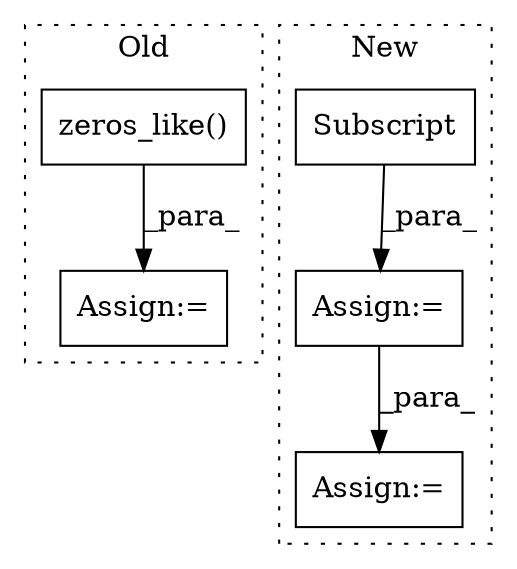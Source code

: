 digraph G {
subgraph cluster0 {
1 [label="zeros_like()" a="75" s="3446,3470" l="17,1" shape="box"];
2 [label="Assign:=" a="68" s="3443" l="3" shape="box"];
label = "Old";
style="dotted";
}
subgraph cluster1 {
3 [label="Assign:=" a="68" s="2843" l="3" shape="box"];
4 [label="Assign:=" a="68" s="3823" l="3" shape="box"];
5 [label="Subscript" a="63" s="2846,0" l="12,0" shape="box"];
label = "New";
style="dotted";
}
1 -> 2 [label="_para_"];
3 -> 4 [label="_para_"];
5 -> 3 [label="_para_"];
}
